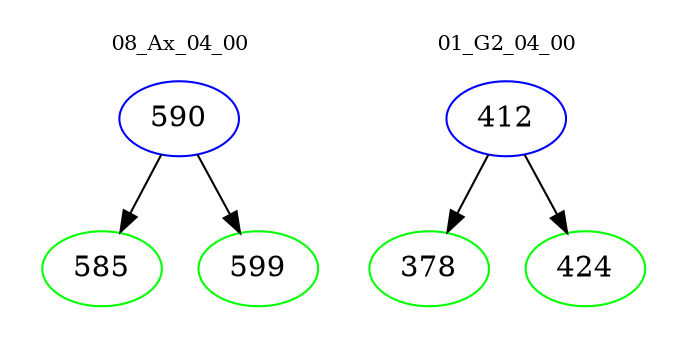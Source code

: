 digraph{
subgraph cluster_0 {
color = white
label = "08_Ax_04_00";
fontsize=10;
T0_590 [label="590", color="blue"]
T0_590 -> T0_585 [color="black"]
T0_585 [label="585", color="green"]
T0_590 -> T0_599 [color="black"]
T0_599 [label="599", color="green"]
}
subgraph cluster_1 {
color = white
label = "01_G2_04_00";
fontsize=10;
T1_412 [label="412", color="blue"]
T1_412 -> T1_378 [color="black"]
T1_378 [label="378", color="green"]
T1_412 -> T1_424 [color="black"]
T1_424 [label="424", color="green"]
}
}
